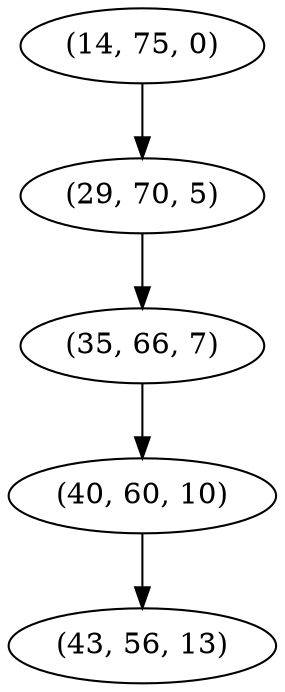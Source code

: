 digraph tree {
    "(14, 75, 0)";
    "(29, 70, 5)";
    "(35, 66, 7)";
    "(40, 60, 10)";
    "(43, 56, 13)";
    "(14, 75, 0)" -> "(29, 70, 5)";
    "(29, 70, 5)" -> "(35, 66, 7)";
    "(35, 66, 7)" -> "(40, 60, 10)";
    "(40, 60, 10)" -> "(43, 56, 13)";
}
